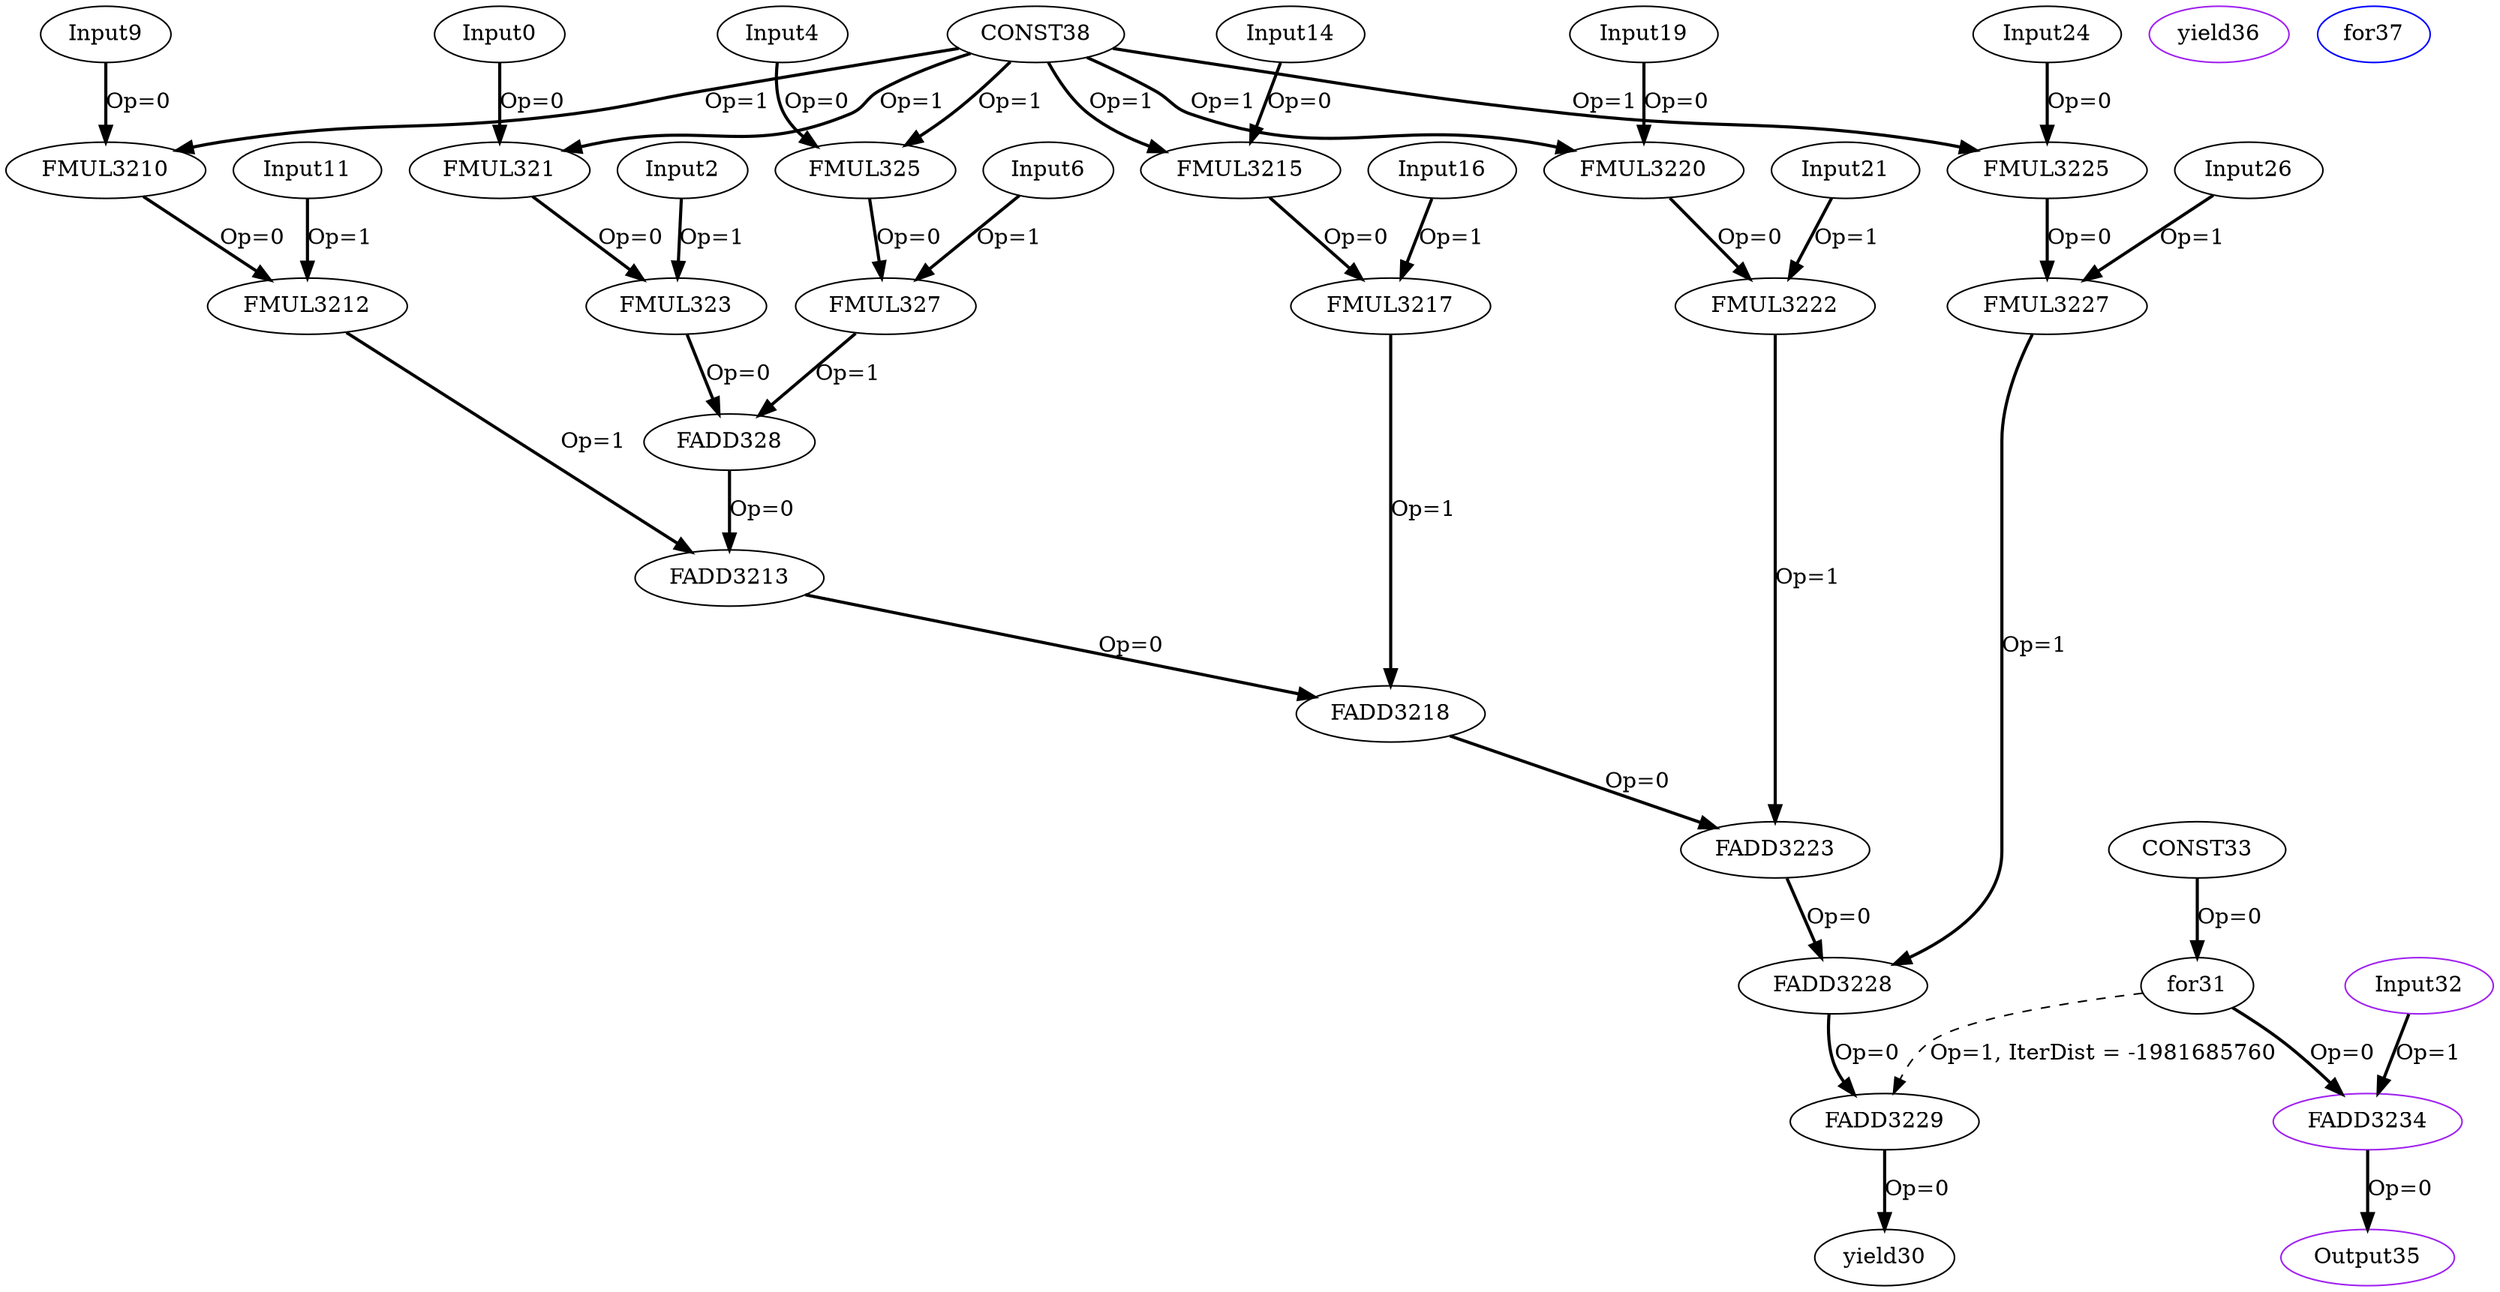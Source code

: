 Digraph G {
Input0[opcode = "Input", ref_name="kernel_gemm_1_1", size="120", offset="0,0", pattern="24,5,-96,25", color = black];
FMUL321[opcode = "FMUL32", color = black];
Input2[opcode = "Input", ref_name="kernel_gemm_1_2", size="3000", offset="0,0", pattern="600,5,-2396,25", color = black];
FMUL323[opcode = "FMUL32", color = black];
Input4[opcode = "Input", ref_name="kernel_gemm_1_1", size="120", offset="0,4", pattern="24,5,-96,25", color = black];
FMUL325[opcode = "FMUL32", color = black];
Input6[opcode = "Input", ref_name="kernel_gemm_1_2", size="3000", offset="0,100", pattern="600,5,-2396,25", color = black];
FMUL327[opcode = "FMUL32", color = black];
FADD328[opcode = "FADD32", color = black];
Input9[opcode = "Input", ref_name="kernel_gemm_1_1", size="120", offset="0,8", pattern="24,5,-96,25", color = black];
FMUL3210[opcode = "FMUL32", color = black];
Input11[opcode = "Input", ref_name="kernel_gemm_1_2", size="3000", offset="0,200", pattern="600,5,-2396,25", color = black];
FMUL3212[opcode = "FMUL32", color = black];
FADD3213[opcode = "FADD32", color = black];
Input14[opcode = "Input", ref_name="kernel_gemm_1_1", size="120", offset="0,12", pattern="24,5,-96,25", color = black];
FMUL3215[opcode = "FMUL32", color = black];
Input16[opcode = "Input", ref_name="kernel_gemm_1_2", size="3000", offset="0,300", pattern="600,5,-2396,25", color = black];
FMUL3217[opcode = "FMUL32", color = black];
FADD3218[opcode = "FADD32", color = black];
Input19[opcode = "Input", ref_name="kernel_gemm_1_1", size="120", offset="0,16", pattern="24,5,-96,25", color = black];
FMUL3220[opcode = "FMUL32", color = black];
Input21[opcode = "Input", ref_name="kernel_gemm_1_2", size="3000", offset="0,400", pattern="600,5,-2396,25", color = black];
FMUL3222[opcode = "FMUL32", color = black];
FADD3223[opcode = "FADD32", color = black];
Input24[opcode = "Input", ref_name="kernel_gemm_1_1", size="120", offset="0,20", pattern="24,5,-96,25", color = black];
FMUL3225[opcode = "FMUL32", color = black];
Input26[opcode = "Input", ref_name="kernel_gemm_1_2", size="3000", offset="0,500", pattern="600,5,-2396,25", color = black];
FMUL3227[opcode = "FMUL32", color = black];
FADD3228[opcode = "FADD32", color = black];
FADD3229[opcode = "FADD32", color = black];
yield30[opcode = "yield", color = black];
for31[opcode = "for", color = black];
Input32[opcode = "Input", ref_name="kernel_gemm_1_0", size="100", offset="0,0", pattern="0,5,4,25", color = purple];
CONST33[opcode = "CONST", value="0x00000000", color = black];
FADD3234[opcode = "FADD32", color = purple];
Output35[opcode = "Output", ref_name="kernel_gemm_1_3", size="100", offset="0,0", pattern="0,5,4,25", color = purple];
yield36[opcode = "yield", color = purple];
for37[opcode = "for", color = blue];
CONST38[opcode = "CONST", value="0x3FC00000", color = black];
Input0 -> FMUL321[color = black, style = bold, operand = 0, label = "Op=0"];
CONST38 -> FMUL321[color = black, style = bold, operand = 1, label = "Op=1"];
FMUL321 -> FMUL323[color = black, style = bold, operand = 0, label = "Op=0"];
Input2 -> FMUL323[color = black, style = bold, operand = 1, label = "Op=1"];
Input4 -> FMUL325[color = black, style = bold, operand = 0, label = "Op=0"];
CONST38 -> FMUL325[color = black, style = bold, operand = 1, label = "Op=1"];
FMUL325 -> FMUL327[color = black, style = bold, operand = 0, label = "Op=0"];
Input6 -> FMUL327[color = black, style = bold, operand = 1, label = "Op=1"];
FMUL323 -> FADD328[color = black, style = bold, operand = 0, label = "Op=0"];
FMUL327 -> FADD328[color = black, style = bold, operand = 1, label = "Op=1"];
Input9 -> FMUL3210[color = black, style = bold, operand = 0, label = "Op=0"];
CONST38 -> FMUL3210[color = black, style = bold, operand = 1, label = "Op=1"];
FMUL3210 -> FMUL3212[color = black, style = bold, operand = 0, label = "Op=0"];
Input11 -> FMUL3212[color = black, style = bold, operand = 1, label = "Op=1"];
FADD328 -> FADD3213[color = black, style = bold, operand = 0, label = "Op=0"];
FMUL3212 -> FADD3213[color = black, style = bold, operand = 1, label = "Op=1"];
Input14 -> FMUL3215[color = black, style = bold, operand = 0, label = "Op=0"];
CONST38 -> FMUL3215[color = black, style = bold, operand = 1, label = "Op=1"];
FMUL3215 -> FMUL3217[color = black, style = bold, operand = 0, label = "Op=0"];
Input16 -> FMUL3217[color = black, style = bold, operand = 1, label = "Op=1"];
FADD3213 -> FADD3218[color = black, style = bold, operand = 0, label = "Op=0"];
FMUL3217 -> FADD3218[color = black, style = bold, operand = 1, label = "Op=1"];
Input19 -> FMUL3220[color = black, style = bold, operand = 0, label = "Op=0"];
CONST38 -> FMUL3220[color = black, style = bold, operand = 1, label = "Op=1"];
FMUL3220 -> FMUL3222[color = black, style = bold, operand = 0, label = "Op=0"];
Input21 -> FMUL3222[color = black, style = bold, operand = 1, label = "Op=1"];
FADD3218 -> FADD3223[color = black, style = bold, operand = 0, label = "Op=0"];
FMUL3222 -> FADD3223[color = black, style = bold, operand = 1, label = "Op=1"];
Input24 -> FMUL3225[color = black, style = bold, operand = 0, label = "Op=0"];
CONST38 -> FMUL3225[color = black, style = bold, operand = 1, label = "Op=1"];
FMUL3225 -> FMUL3227[color = black, style = bold, operand = 0, label = "Op=0"];
Input26 -> FMUL3227[color = black, style = bold, operand = 1, label = "Op=1"];
FADD3223 -> FADD3228[color = black, style = bold, operand = 0, label = "Op=0"];
FMUL3227 -> FADD3228[color = black, style = bold, operand = 1, label = "Op=1"];
FADD3228 -> FADD3229[color = black, style = bold, operand = 0, label = "Op=0"];
for31 -> FADD3229[color = black, style = dashed, operand = 1, iterdist = -1981685760, label = "Op=1, IterDist = -1981685760"];
FADD3229 -> yield30[color = black, style = bold, operand = 0, label = "Op=0"];
CONST33 -> for31[color = black, style = bold, operand = 0, label = "Op=0"];
for31 -> FADD3234[color = black, style = bold, operand = 0, label = "Op=0"];
Input32 -> FADD3234[color = black, style = bold, operand = 1, label = "Op=1"];
FADD3234 -> Output35[color = black, style = bold, operand = 0, label = "Op=0"];
}

